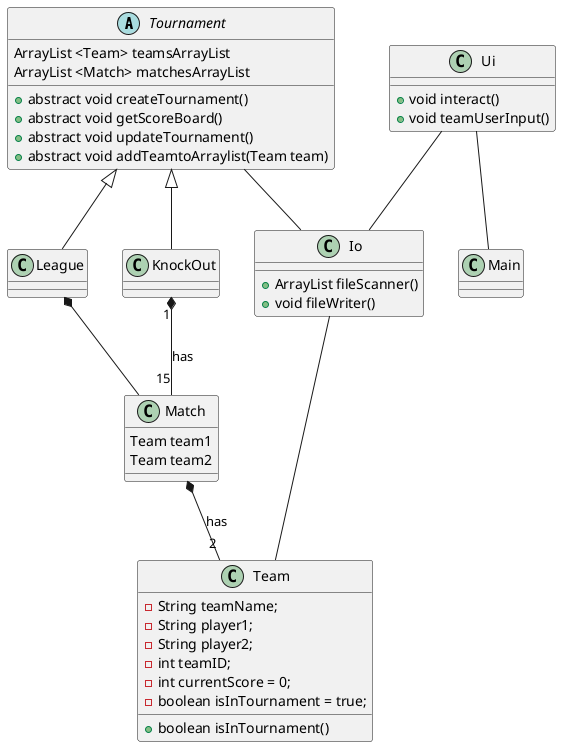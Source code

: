 @startuml
abstract class Tournament

Tournament      <|--      League
Tournament      <|--      KnockOut
KnockOut "1"    *--   "15" Match    : has
League         *--      Match
Tournament -- Io
Ui--Main
Ui--Io
Io--Team
Match *-- "2" Team : has

Ui : +void interact()
Ui : +void teamUserInput()

Io : +ArrayList fileScanner()
Io : +void fileWriter()

Team :  -String teamName;
Team :  -String player1;
Team :  -String player2;
Team :  -int teamID;
Team :  -int currentScore = 0;
Team :  -boolean isInTournament = true;
Team :  +boolean isInTournament()

Match : Team team1
Match : Team team2


Tournament : ArrayList <Team> teamsArrayList
Tournament : ArrayList <Match> matchesArrayList
Tournament : + abstract void createTournament()
Tournament : + abstract void getScoreBoard()
Tournament : + abstract void updateTournament()
Tournament : + abstract void addTeamtoArraylist(Team team)


@enduml